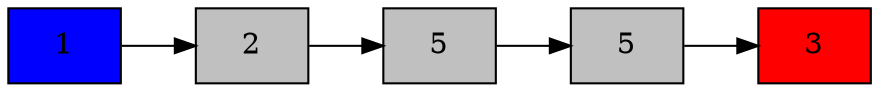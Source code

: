 digraph grafico{
node [style = "filled" shape = "box"]
rankdir = "LR"
"<clases.nodo.Nodo object at 0x000001702EC75070>" [label = "1" fillcolor = "blue"]
"<clases.nodo.Nodo object at 0x000001702EC75070>" -> "<clases.nodo.Nodo object at 0x000001702EC75040>"
"<clases.nodo.Nodo object at 0x000001702EC75040>" [label = "2" fillcolor = "gray"]
"<clases.nodo.Nodo object at 0x000001702EC75040>" -> "<clases.nodo.Nodo object at 0x000001702EB275B0>"
"<clases.nodo.Nodo object at 0x000001702EB275B0>" [label = "5" fillcolor = "gray"]
"<clases.nodo.Nodo object at 0x000001702EB275B0>" -> "<clases.nodo.Nodo object at 0x000001702EB27790>"
"<clases.nodo.Nodo object at 0x000001702EB27790>" [label = "5" fillcolor = "gray"]
"<clases.nodo.Nodo object at 0x000001702EB27790>" -> "<clases.nodo.Nodo object at 0x000001702EB27730>"
"<clases.nodo.Nodo object at 0x000001702EB27730>" [label = "3" fillcolor = "red"]
}
